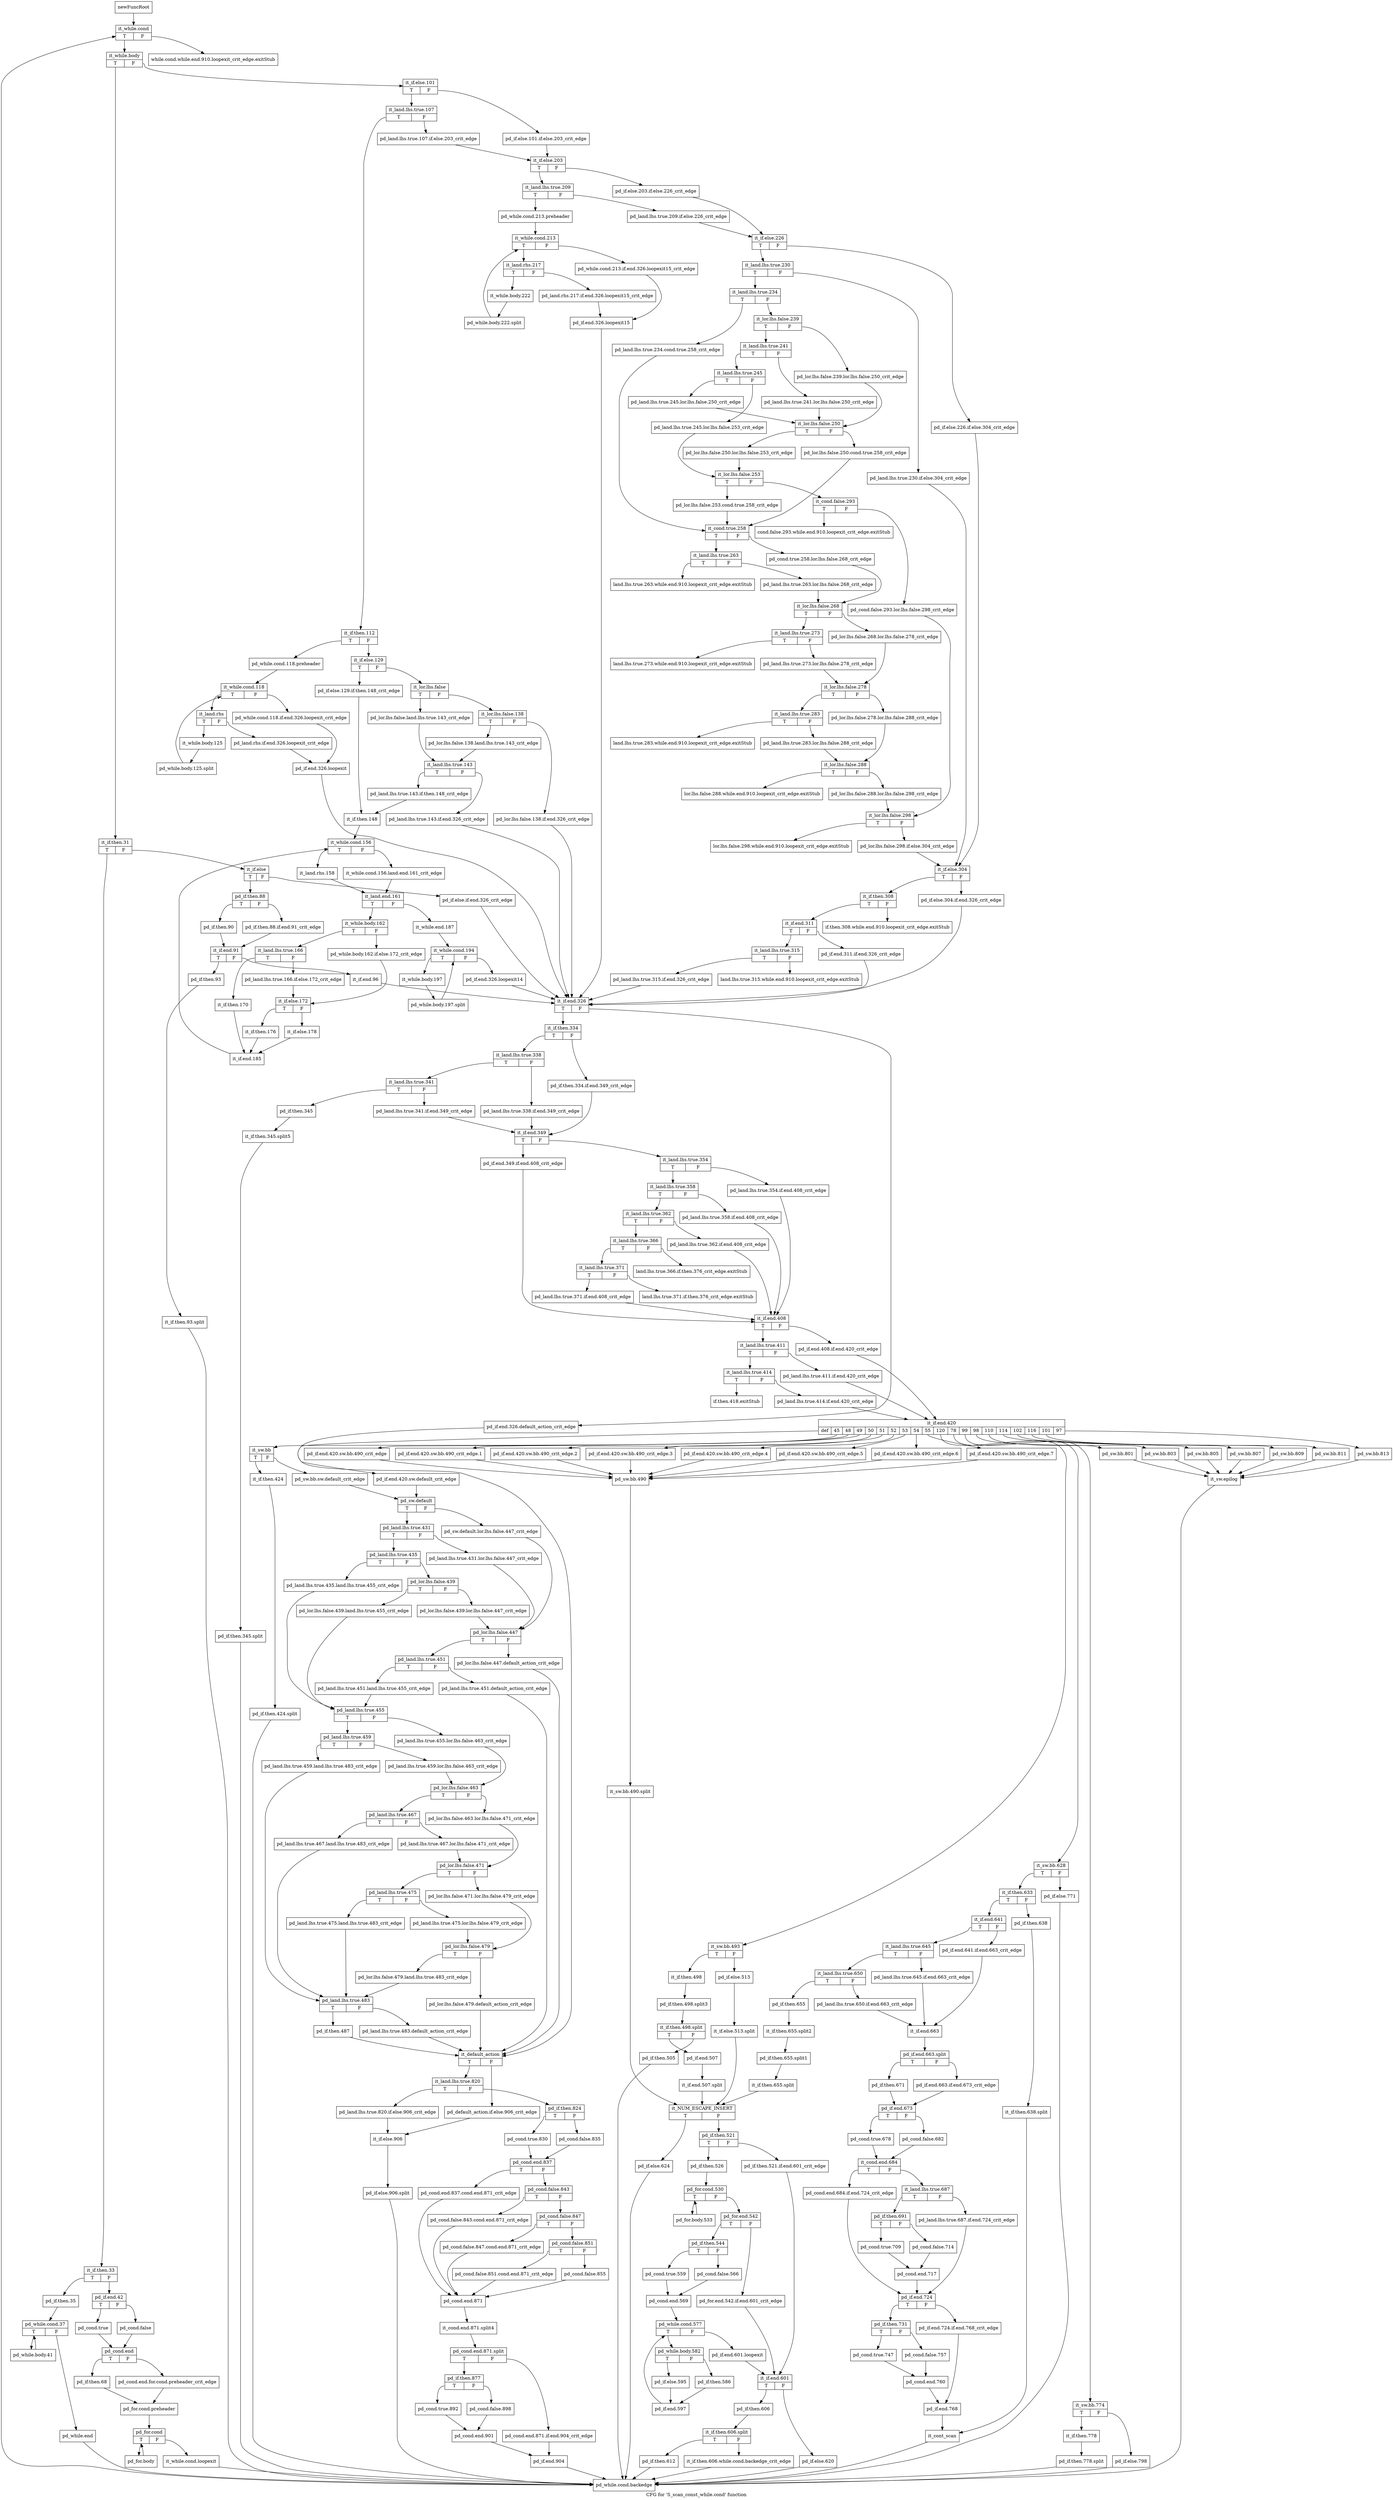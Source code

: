 digraph "CFG for 'S_scan_const_while.cond' function" {
	label="CFG for 'S_scan_const_while.cond' function";

	Node0x56bd500 [shape=record,label="{newFuncRoot}"];
	Node0x56bd500 -> Node0x56bd910;
	Node0x56bd550 [shape=record,label="{while.cond.while.end.910.loopexit_crit_edge.exitStub}"];
	Node0x56bd5a0 [shape=record,label="{cond.false.293.while.end.910.loopexit_crit_edge.exitStub}"];
	Node0x56bd5f0 [shape=record,label="{land.lhs.true.263.while.end.910.loopexit_crit_edge.exitStub}"];
	Node0x56bd640 [shape=record,label="{land.lhs.true.273.while.end.910.loopexit_crit_edge.exitStub}"];
	Node0x56bd690 [shape=record,label="{land.lhs.true.283.while.end.910.loopexit_crit_edge.exitStub}"];
	Node0x56bd6e0 [shape=record,label="{lor.lhs.false.288.while.end.910.loopexit_crit_edge.exitStub}"];
	Node0x56bd730 [shape=record,label="{lor.lhs.false.298.while.end.910.loopexit_crit_edge.exitStub}"];
	Node0x56bd780 [shape=record,label="{if.then.308.while.end.910.loopexit_crit_edge.exitStub}"];
	Node0x56bd7d0 [shape=record,label="{land.lhs.true.315.while.end.910.loopexit_crit_edge.exitStub}"];
	Node0x56bd820 [shape=record,label="{land.lhs.true.366.if.then.376_crit_edge.exitStub}"];
	Node0x56bd870 [shape=record,label="{land.lhs.true.371.if.then.376_crit_edge.exitStub}"];
	Node0x56bd8c0 [shape=record,label="{if.then.418.exitStub}"];
	Node0x56bd910 [shape=record,label="{it_while.cond|{<s0>T|<s1>F}}"];
	Node0x56bd910:s0 -> Node0x56bd960;
	Node0x56bd910:s1 -> Node0x56bd550;
	Node0x56bd960 [shape=record,label="{it_while.body|{<s0>T|<s1>F}}"];
	Node0x56bd960:s0 -> Node0x56bf710;
	Node0x56bd960:s1 -> Node0x56bd9b0;
	Node0x56bd9b0 [shape=record,label="{it_if.else.101|{<s0>T|<s1>F}}"];
	Node0x56bd9b0:s0 -> Node0x56bda50;
	Node0x56bd9b0:s1 -> Node0x56bda00;
	Node0x56bda00 [shape=record,label="{pd_if.else.101.if.else.203_crit_edge}"];
	Node0x56bda00 -> Node0x56bdaf0;
	Node0x56bda50 [shape=record,label="{it_land.lhs.true.107|{<s0>T|<s1>F}}"];
	Node0x56bda50:s0 -> Node0x56bebd0;
	Node0x56bda50:s1 -> Node0x56bdaa0;
	Node0x56bdaa0 [shape=record,label="{pd_land.lhs.true.107.if.else.203_crit_edge}"];
	Node0x56bdaa0 -> Node0x56bdaf0;
	Node0x56bdaf0 [shape=record,label="{it_if.else.203|{<s0>T|<s1>F}}"];
	Node0x56bdaf0:s0 -> Node0x56bdb90;
	Node0x56bdaf0:s1 -> Node0x56bdb40;
	Node0x56bdb40 [shape=record,label="{pd_if.else.203.if.else.226_crit_edge}"];
	Node0x56bdb40 -> Node0x56bdc30;
	Node0x56bdb90 [shape=record,label="{it_land.lhs.true.209|{<s0>T|<s1>F}}"];
	Node0x56bdb90:s0 -> Node0x56be9a0;
	Node0x56bdb90:s1 -> Node0x56bdbe0;
	Node0x56bdbe0 [shape=record,label="{pd_land.lhs.true.209.if.else.226_crit_edge}"];
	Node0x56bdbe0 -> Node0x56bdc30;
	Node0x56bdc30 [shape=record,label="{it_if.else.226|{<s0>T|<s1>F}}"];
	Node0x56bdc30:s0 -> Node0x56bdcd0;
	Node0x56bdc30:s1 -> Node0x56bdc80;
	Node0x56bdc80 [shape=record,label="{pd_if.else.226.if.else.304_crit_edge}"];
	Node0x56bdc80 -> Node0x56be770;
	Node0x56bdcd0 [shape=record,label="{it_land.lhs.true.230|{<s0>T|<s1>F}}"];
	Node0x56bdcd0:s0 -> Node0x56bdd70;
	Node0x56bdcd0:s1 -> Node0x56bdd20;
	Node0x56bdd20 [shape=record,label="{pd_land.lhs.true.230.if.else.304_crit_edge}"];
	Node0x56bdd20 -> Node0x56be770;
	Node0x56bdd70 [shape=record,label="{it_land.lhs.true.234|{<s0>T|<s1>F}}"];
	Node0x56bdd70:s0 -> Node0x56be220;
	Node0x56bdd70:s1 -> Node0x56bddc0;
	Node0x56bddc0 [shape=record,label="{it_lor.lhs.false.239|{<s0>T|<s1>F}}"];
	Node0x56bddc0:s0 -> Node0x56bde60;
	Node0x56bddc0:s1 -> Node0x56bde10;
	Node0x56bde10 [shape=record,label="{pd_lor.lhs.false.239.lor.lhs.false.250_crit_edge}"];
	Node0x56bde10 -> Node0x56bdff0;
	Node0x56bde60 [shape=record,label="{it_land.lhs.true.241|{<s0>T|<s1>F}}"];
	Node0x56bde60:s0 -> Node0x56bdf00;
	Node0x56bde60:s1 -> Node0x56bdeb0;
	Node0x56bdeb0 [shape=record,label="{pd_land.lhs.true.241.lor.lhs.false.250_crit_edge}"];
	Node0x56bdeb0 -> Node0x56bdff0;
	Node0x56bdf00 [shape=record,label="{it_land.lhs.true.245|{<s0>T|<s1>F}}"];
	Node0x56bdf00:s0 -> Node0x56bdfa0;
	Node0x56bdf00:s1 -> Node0x56bdf50;
	Node0x56bdf50 [shape=record,label="{pd_land.lhs.true.245.lor.lhs.false.253_crit_edge}"];
	Node0x56bdf50 -> Node0x56be0e0;
	Node0x56bdfa0 [shape=record,label="{pd_land.lhs.true.245.lor.lhs.false.250_crit_edge}"];
	Node0x56bdfa0 -> Node0x56bdff0;
	Node0x56bdff0 [shape=record,label="{it_lor.lhs.false.250|{<s0>T|<s1>F}}"];
	Node0x56bdff0:s0 -> Node0x56be090;
	Node0x56bdff0:s1 -> Node0x56be040;
	Node0x56be040 [shape=record,label="{pd_lor.lhs.false.250.cond.true.258_crit_edge}"];
	Node0x56be040 -> Node0x56be270;
	Node0x56be090 [shape=record,label="{pd_lor.lhs.false.250.lor.lhs.false.253_crit_edge}"];
	Node0x56be090 -> Node0x56be0e0;
	Node0x56be0e0 [shape=record,label="{it_lor.lhs.false.253|{<s0>T|<s1>F}}"];
	Node0x56be0e0:s0 -> Node0x56be1d0;
	Node0x56be0e0:s1 -> Node0x56be130;
	Node0x56be130 [shape=record,label="{it_cond.false.293|{<s0>T|<s1>F}}"];
	Node0x56be130:s0 -> Node0x56bd5a0;
	Node0x56be130:s1 -> Node0x56be180;
	Node0x56be180 [shape=record,label="{pd_cond.false.293.lor.lhs.false.298_crit_edge}"];
	Node0x56be180 -> Node0x56be6d0;
	Node0x56be1d0 [shape=record,label="{pd_lor.lhs.false.253.cond.true.258_crit_edge}"];
	Node0x56be1d0 -> Node0x56be270;
	Node0x56be220 [shape=record,label="{pd_land.lhs.true.234.cond.true.258_crit_edge}"];
	Node0x56be220 -> Node0x56be270;
	Node0x56be270 [shape=record,label="{it_cond.true.258|{<s0>T|<s1>F}}"];
	Node0x56be270:s0 -> Node0x56be310;
	Node0x56be270:s1 -> Node0x56be2c0;
	Node0x56be2c0 [shape=record,label="{pd_cond.true.258.lor.lhs.false.268_crit_edge}"];
	Node0x56be2c0 -> Node0x56be3b0;
	Node0x56be310 [shape=record,label="{it_land.lhs.true.263|{<s0>T|<s1>F}}"];
	Node0x56be310:s0 -> Node0x56bd5f0;
	Node0x56be310:s1 -> Node0x56be360;
	Node0x56be360 [shape=record,label="{pd_land.lhs.true.263.lor.lhs.false.268_crit_edge}"];
	Node0x56be360 -> Node0x56be3b0;
	Node0x56be3b0 [shape=record,label="{it_lor.lhs.false.268|{<s0>T|<s1>F}}"];
	Node0x56be3b0:s0 -> Node0x56be450;
	Node0x56be3b0:s1 -> Node0x56be400;
	Node0x56be400 [shape=record,label="{pd_lor.lhs.false.268.lor.lhs.false.278_crit_edge}"];
	Node0x56be400 -> Node0x56be4f0;
	Node0x56be450 [shape=record,label="{it_land.lhs.true.273|{<s0>T|<s1>F}}"];
	Node0x56be450:s0 -> Node0x56bd640;
	Node0x56be450:s1 -> Node0x56be4a0;
	Node0x56be4a0 [shape=record,label="{pd_land.lhs.true.273.lor.lhs.false.278_crit_edge}"];
	Node0x56be4a0 -> Node0x56be4f0;
	Node0x56be4f0 [shape=record,label="{it_lor.lhs.false.278|{<s0>T|<s1>F}}"];
	Node0x56be4f0:s0 -> Node0x56be590;
	Node0x56be4f0:s1 -> Node0x56be540;
	Node0x56be540 [shape=record,label="{pd_lor.lhs.false.278.lor.lhs.false.288_crit_edge}"];
	Node0x56be540 -> Node0x56be630;
	Node0x56be590 [shape=record,label="{it_land.lhs.true.283|{<s0>T|<s1>F}}"];
	Node0x56be590:s0 -> Node0x56bd690;
	Node0x56be590:s1 -> Node0x56be5e0;
	Node0x56be5e0 [shape=record,label="{pd_land.lhs.true.283.lor.lhs.false.288_crit_edge}"];
	Node0x56be5e0 -> Node0x56be630;
	Node0x56be630 [shape=record,label="{it_lor.lhs.false.288|{<s0>T|<s1>F}}"];
	Node0x56be630:s0 -> Node0x56bd6e0;
	Node0x56be630:s1 -> Node0x56be680;
	Node0x56be680 [shape=record,label="{pd_lor.lhs.false.288.lor.lhs.false.298_crit_edge}"];
	Node0x56be680 -> Node0x56be6d0;
	Node0x56be6d0 [shape=record,label="{it_lor.lhs.false.298|{<s0>T|<s1>F}}"];
	Node0x56be6d0:s0 -> Node0x56bd730;
	Node0x56be6d0:s1 -> Node0x56be720;
	Node0x56be720 [shape=record,label="{pd_lor.lhs.false.298.if.else.304_crit_edge}"];
	Node0x56be720 -> Node0x56be770;
	Node0x56be770 [shape=record,label="{it_if.else.304|{<s0>T|<s1>F}}"];
	Node0x56be770:s0 -> Node0x56be810;
	Node0x56be770:s1 -> Node0x56be7c0;
	Node0x56be7c0 [shape=record,label="{pd_if.else.304.if.end.326_crit_edge}"];
	Node0x56be7c0 -> Node0x56bf990;
	Node0x56be810 [shape=record,label="{it_if.then.308|{<s0>T|<s1>F}}"];
	Node0x56be810:s0 -> Node0x56be860;
	Node0x56be810:s1 -> Node0x56bd780;
	Node0x56be860 [shape=record,label="{it_if.end.311|{<s0>T|<s1>F}}"];
	Node0x56be860:s0 -> Node0x56be900;
	Node0x56be860:s1 -> Node0x56be8b0;
	Node0x56be8b0 [shape=record,label="{pd_if.end.311.if.end.326_crit_edge}"];
	Node0x56be8b0 -> Node0x56bf990;
	Node0x56be900 [shape=record,label="{it_land.lhs.true.315|{<s0>T|<s1>F}}"];
	Node0x56be900:s0 -> Node0x56be950;
	Node0x56be900:s1 -> Node0x56bd7d0;
	Node0x56be950 [shape=record,label="{pd_land.lhs.true.315.if.end.326_crit_edge}"];
	Node0x56be950 -> Node0x56bf990;
	Node0x56be9a0 [shape=record,label="{pd_while.cond.213.preheader}"];
	Node0x56be9a0 -> Node0x56be9f0;
	Node0x56be9f0 [shape=record,label="{it_while.cond.213|{<s0>T|<s1>F}}"];
	Node0x56be9f0:s0 -> Node0x56bea90;
	Node0x56be9f0:s1 -> Node0x56bea40;
	Node0x56bea40 [shape=record,label="{pd_while.cond.213.if.end.326.loopexit15_crit_edge}"];
	Node0x56bea40 -> Node0x56beb30;
	Node0x56bea90 [shape=record,label="{it_land.rhs.217|{<s0>T|<s1>F}}"];
	Node0x56bea90:s0 -> Node0x56beb80;
	Node0x56bea90:s1 -> Node0x56beae0;
	Node0x56beae0 [shape=record,label="{pd_land.rhs.217.if.end.326.loopexit15_crit_edge}"];
	Node0x56beae0 -> Node0x56beb30;
	Node0x56beb30 [shape=record,label="{pd_if.end.326.loopexit15}"];
	Node0x56beb30 -> Node0x56bf990;
	Node0x56beb80 [shape=record,label="{it_while.body.222}"];
	Node0x56beb80 -> Node0x6e68360;
	Node0x6e68360 [shape=record,label="{pd_while.body.222.split}"];
	Node0x6e68360 -> Node0x56be9f0;
	Node0x56bebd0 [shape=record,label="{it_if.then.112|{<s0>T|<s1>F}}"];
	Node0x56bebd0:s0 -> Node0x56bf4e0;
	Node0x56bebd0:s1 -> Node0x56bec20;
	Node0x56bec20 [shape=record,label="{it_if.else.129|{<s0>T|<s1>F}}"];
	Node0x56bec20:s0 -> Node0x56beef0;
	Node0x56bec20:s1 -> Node0x56bec70;
	Node0x56bec70 [shape=record,label="{it_lor.lhs.false|{<s0>T|<s1>F}}"];
	Node0x56bec70:s0 -> Node0x56bedb0;
	Node0x56bec70:s1 -> Node0x56becc0;
	Node0x56becc0 [shape=record,label="{it_lor.lhs.false.138|{<s0>T|<s1>F}}"];
	Node0x56becc0:s0 -> Node0x56bed60;
	Node0x56becc0:s1 -> Node0x56bed10;
	Node0x56bed10 [shape=record,label="{pd_lor.lhs.false.138.if.end.326_crit_edge}"];
	Node0x56bed10 -> Node0x56bf990;
	Node0x56bed60 [shape=record,label="{pd_lor.lhs.false.138.land.lhs.true.143_crit_edge}"];
	Node0x56bed60 -> Node0x56bee00;
	Node0x56bedb0 [shape=record,label="{pd_lor.lhs.false.land.lhs.true.143_crit_edge}"];
	Node0x56bedb0 -> Node0x56bee00;
	Node0x56bee00 [shape=record,label="{it_land.lhs.true.143|{<s0>T|<s1>F}}"];
	Node0x56bee00:s0 -> Node0x56beea0;
	Node0x56bee00:s1 -> Node0x56bee50;
	Node0x56bee50 [shape=record,label="{pd_land.lhs.true.143.if.end.326_crit_edge}"];
	Node0x56bee50 -> Node0x56bf990;
	Node0x56beea0 [shape=record,label="{pd_land.lhs.true.143.if.then.148_crit_edge}"];
	Node0x56beea0 -> Node0x56bef40;
	Node0x56beef0 [shape=record,label="{pd_if.else.129.if.then.148_crit_edge}"];
	Node0x56beef0 -> Node0x56bef40;
	Node0x56bef40 [shape=record,label="{it_if.then.148}"];
	Node0x56bef40 -> Node0x56bef90;
	Node0x56bef90 [shape=record,label="{it_while.cond.156|{<s0>T|<s1>F}}"];
	Node0x56bef90:s0 -> Node0x56bf030;
	Node0x56bef90:s1 -> Node0x56befe0;
	Node0x56befe0 [shape=record,label="{it_while.cond.156.land.end.161_crit_edge}"];
	Node0x56befe0 -> Node0x56bf080;
	Node0x56bf030 [shape=record,label="{it_land.rhs.158}"];
	Node0x56bf030 -> Node0x56bf080;
	Node0x56bf080 [shape=record,label="{it_land.end.161|{<s0>T|<s1>F}}"];
	Node0x56bf080:s0 -> Node0x56bf210;
	Node0x56bf080:s1 -> Node0x56bf0d0;
	Node0x56bf0d0 [shape=record,label="{it_while.end.187}"];
	Node0x56bf0d0 -> Node0x56bf120;
	Node0x56bf120 [shape=record,label="{it_while.cond.194|{<s0>T|<s1>F}}"];
	Node0x56bf120:s0 -> Node0x56bf1c0;
	Node0x56bf120:s1 -> Node0x56bf170;
	Node0x56bf170 [shape=record,label="{pd_if.end.326.loopexit14}"];
	Node0x56bf170 -> Node0x56bf990;
	Node0x56bf1c0 [shape=record,label="{it_while.body.197}"];
	Node0x56bf1c0 -> Node0x6e684b0;
	Node0x6e684b0 [shape=record,label="{pd_while.body.197.split}"];
	Node0x6e684b0 -> Node0x56bf120;
	Node0x56bf210 [shape=record,label="{it_while.body.162|{<s0>T|<s1>F}}"];
	Node0x56bf210:s0 -> Node0x56bf2b0;
	Node0x56bf210:s1 -> Node0x56bf260;
	Node0x56bf260 [shape=record,label="{pd_while.body.162.if.else.172_crit_edge}"];
	Node0x56bf260 -> Node0x56bf350;
	Node0x56bf2b0 [shape=record,label="{it_land.lhs.true.166|{<s0>T|<s1>F}}"];
	Node0x56bf2b0:s0 -> Node0x56bf440;
	Node0x56bf2b0:s1 -> Node0x56bf300;
	Node0x56bf300 [shape=record,label="{pd_land.lhs.true.166.if.else.172_crit_edge}"];
	Node0x56bf300 -> Node0x56bf350;
	Node0x56bf350 [shape=record,label="{it_if.else.172|{<s0>T|<s1>F}}"];
	Node0x56bf350:s0 -> Node0x56bf3f0;
	Node0x56bf350:s1 -> Node0x56bf3a0;
	Node0x56bf3a0 [shape=record,label="{it_if.else.178}"];
	Node0x56bf3a0 -> Node0x56bf490;
	Node0x56bf3f0 [shape=record,label="{it_if.then.176}"];
	Node0x56bf3f0 -> Node0x56bf490;
	Node0x56bf440 [shape=record,label="{it_if.then.170}"];
	Node0x56bf440 -> Node0x56bf490;
	Node0x56bf490 [shape=record,label="{it_if.end.185}"];
	Node0x56bf490 -> Node0x56bef90;
	Node0x56bf4e0 [shape=record,label="{pd_while.cond.118.preheader}"];
	Node0x56bf4e0 -> Node0x56bf530;
	Node0x56bf530 [shape=record,label="{it_while.cond.118|{<s0>T|<s1>F}}"];
	Node0x56bf530:s0 -> Node0x56bf5d0;
	Node0x56bf530:s1 -> Node0x56bf580;
	Node0x56bf580 [shape=record,label="{pd_while.cond.118.if.end.326.loopexit_crit_edge}"];
	Node0x56bf580 -> Node0x56bf670;
	Node0x56bf5d0 [shape=record,label="{it_land.rhs|{<s0>T|<s1>F}}"];
	Node0x56bf5d0:s0 -> Node0x56bf6c0;
	Node0x56bf5d0:s1 -> Node0x56bf620;
	Node0x56bf620 [shape=record,label="{pd_land.rhs.if.end.326.loopexit_crit_edge}"];
	Node0x56bf620 -> Node0x56bf670;
	Node0x56bf670 [shape=record,label="{pd_if.end.326.loopexit}"];
	Node0x56bf670 -> Node0x56bf990;
	Node0x56bf6c0 [shape=record,label="{it_while.body.125}"];
	Node0x56bf6c0 -> Node0x6e688f0;
	Node0x6e688f0 [shape=record,label="{pd_while.body.125.split}"];
	Node0x6e688f0 -> Node0x56bf530;
	Node0x56bf710 [shape=record,label="{it_if.then.31|{<s0>T|<s1>F}}"];
	Node0x56bf710:s0 -> Node0x56c2fa0;
	Node0x56bf710:s1 -> Node0x56bf760;
	Node0x56bf760 [shape=record,label="{it_if.else|{<s0>T|<s1>F}}"];
	Node0x56bf760:s0 -> Node0x56bf800;
	Node0x56bf760:s1 -> Node0x56bf7b0;
	Node0x56bf7b0 [shape=record,label="{pd_if.else.if.end.326_crit_edge}"];
	Node0x56bf7b0 -> Node0x56bf990;
	Node0x56bf800 [shape=record,label="{pd_if.then.88|{<s0>T|<s1>F}}"];
	Node0x56bf800:s0 -> Node0x56bf8a0;
	Node0x56bf800:s1 -> Node0x56bf850;
	Node0x56bf850 [shape=record,label="{pd_if.then.88.if.end.91_crit_edge}"];
	Node0x56bf850 -> Node0x56bf8f0;
	Node0x56bf8a0 [shape=record,label="{pd_if.then.90}"];
	Node0x56bf8a0 -> Node0x56bf8f0;
	Node0x56bf8f0 [shape=record,label="{it_if.end.91|{<s0>T|<s1>F}}"];
	Node0x56bf8f0:s0 -> Node0x56c2f50;
	Node0x56bf8f0:s1 -> Node0x56bf940;
	Node0x56bf940 [shape=record,label="{it_if.end.96}"];
	Node0x56bf940 -> Node0x56bf990;
	Node0x56bf990 [shape=record,label="{it_if.end.326|{<s0>T|<s1>F}}"];
	Node0x56bf990:s0 -> Node0x56bfa30;
	Node0x56bf990:s1 -> Node0x56bf9e0;
	Node0x56bf9e0 [shape=record,label="{pd_if.end.326.default_action_crit_edge}"];
	Node0x56bf9e0 -> Node0x56c2780;
	Node0x56bfa30 [shape=record,label="{it_if.then.334|{<s0>T|<s1>F}}"];
	Node0x56bfa30:s0 -> Node0x56bfad0;
	Node0x56bfa30:s1 -> Node0x56bfa80;
	Node0x56bfa80 [shape=record,label="{pd_if.then.334.if.end.349_crit_edge}"];
	Node0x56bfa80 -> Node0x56bfc10;
	Node0x56bfad0 [shape=record,label="{it_land.lhs.true.338|{<s0>T|<s1>F}}"];
	Node0x56bfad0:s0 -> Node0x56bfb70;
	Node0x56bfad0:s1 -> Node0x56bfb20;
	Node0x56bfb20 [shape=record,label="{pd_land.lhs.true.338.if.end.349_crit_edge}"];
	Node0x56bfb20 -> Node0x56bfc10;
	Node0x56bfb70 [shape=record,label="{it_land.lhs.true.341|{<s0>T|<s1>F}}"];
	Node0x56bfb70:s0 -> Node0x56c2f00;
	Node0x56bfb70:s1 -> Node0x56bfbc0;
	Node0x56bfbc0 [shape=record,label="{pd_land.lhs.true.341.if.end.349_crit_edge}"];
	Node0x56bfbc0 -> Node0x56bfc10;
	Node0x56bfc10 [shape=record,label="{it_if.end.349|{<s0>T|<s1>F}}"];
	Node0x56bfc10:s0 -> Node0x56bff30;
	Node0x56bfc10:s1 -> Node0x56bfc60;
	Node0x56bfc60 [shape=record,label="{it_land.lhs.true.354|{<s0>T|<s1>F}}"];
	Node0x56bfc60:s0 -> Node0x56bfd00;
	Node0x56bfc60:s1 -> Node0x56bfcb0;
	Node0x56bfcb0 [shape=record,label="{pd_land.lhs.true.354.if.end.408_crit_edge}"];
	Node0x56bfcb0 -> Node0x56bff80;
	Node0x56bfd00 [shape=record,label="{it_land.lhs.true.358|{<s0>T|<s1>F}}"];
	Node0x56bfd00:s0 -> Node0x56bfda0;
	Node0x56bfd00:s1 -> Node0x56bfd50;
	Node0x56bfd50 [shape=record,label="{pd_land.lhs.true.358.if.end.408_crit_edge}"];
	Node0x56bfd50 -> Node0x56bff80;
	Node0x56bfda0 [shape=record,label="{it_land.lhs.true.362|{<s0>T|<s1>F}}"];
	Node0x56bfda0:s0 -> Node0x56bfe40;
	Node0x56bfda0:s1 -> Node0x56bfdf0;
	Node0x56bfdf0 [shape=record,label="{pd_land.lhs.true.362.if.end.408_crit_edge}"];
	Node0x56bfdf0 -> Node0x56bff80;
	Node0x56bfe40 [shape=record,label="{it_land.lhs.true.366|{<s0>T|<s1>F}}"];
	Node0x56bfe40:s0 -> Node0x56bfe90;
	Node0x56bfe40:s1 -> Node0x56bd820;
	Node0x56bfe90 [shape=record,label="{it_land.lhs.true.371|{<s0>T|<s1>F}}"];
	Node0x56bfe90:s0 -> Node0x56bfee0;
	Node0x56bfe90:s1 -> Node0x56bd870;
	Node0x56bfee0 [shape=record,label="{pd_land.lhs.true.371.if.end.408_crit_edge}"];
	Node0x56bfee0 -> Node0x56bff80;
	Node0x56bff30 [shape=record,label="{pd_if.end.349.if.end.408_crit_edge}"];
	Node0x56bff30 -> Node0x56bff80;
	Node0x56bff80 [shape=record,label="{it_if.end.408|{<s0>T|<s1>F}}"];
	Node0x56bff80:s0 -> Node0x56c0020;
	Node0x56bff80:s1 -> Node0x56bffd0;
	Node0x56bffd0 [shape=record,label="{pd_if.end.408.if.end.420_crit_edge}"];
	Node0x56bffd0 -> Node0x56c0160;
	Node0x56c0020 [shape=record,label="{it_land.lhs.true.411|{<s0>T|<s1>F}}"];
	Node0x56c0020:s0 -> Node0x56c00c0;
	Node0x56c0020:s1 -> Node0x56c0070;
	Node0x56c0070 [shape=record,label="{pd_land.lhs.true.411.if.end.420_crit_edge}"];
	Node0x56c0070 -> Node0x56c0160;
	Node0x56c00c0 [shape=record,label="{it_land.lhs.true.414|{<s0>T|<s1>F}}"];
	Node0x56c00c0:s0 -> Node0x56bd8c0;
	Node0x56c00c0:s1 -> Node0x56c0110;
	Node0x56c0110 [shape=record,label="{pd_land.lhs.true.414.if.end.420_crit_edge}"];
	Node0x56c0110 -> Node0x56c0160;
	Node0x56c0160 [shape=record,label="{it_if.end.420|{<s0>def|<s1>45|<s2>48|<s3>49|<s4>50|<s5>51|<s6>52|<s7>53|<s8>54|<s9>55|<s10>120|<s11>78|<s12>99|<s13>98|<s14>110|<s15>114|<s16>102|<s17>116|<s18>101|<s19>97}}"];
	Node0x56c0160:s0 -> Node0x56c1c40;
	Node0x56c0160:s1 -> Node0x56c1b50;
	Node0x56c0160:s2 -> Node0x56c1330;
	Node0x56c0160:s3 -> Node0x56c12e0;
	Node0x56c0160:s4 -> Node0x56c1290;
	Node0x56c0160:s5 -> Node0x56c1240;
	Node0x56c0160:s6 -> Node0x56c11f0;
	Node0x56c0160:s7 -> Node0x56c11a0;
	Node0x56c0160:s8 -> Node0x56c1150;
	Node0x56c0160:s9 -> Node0x56c1100;
	Node0x56c0160:s10 -> Node0x56c0f70;
	Node0x56c0160:s11 -> Node0x56c0520;
	Node0x56c0160:s12 -> Node0x56c0430;
	Node0x56c0160:s13 -> Node0x56c0390;
	Node0x56c0160:s14 -> Node0x56c0340;
	Node0x56c0160:s15 -> Node0x56c02f0;
	Node0x56c0160:s16 -> Node0x56c02a0;
	Node0x56c0160:s17 -> Node0x56c0250;
	Node0x56c0160:s18 -> Node0x56c0200;
	Node0x56c0160:s19 -> Node0x56c01b0;
	Node0x56c01b0 [shape=record,label="{pd_sw.bb.813}"];
	Node0x56c01b0 -> Node0x56c03e0;
	Node0x56c0200 [shape=record,label="{pd_sw.bb.811}"];
	Node0x56c0200 -> Node0x56c03e0;
	Node0x56c0250 [shape=record,label="{pd_sw.bb.809}"];
	Node0x56c0250 -> Node0x56c03e0;
	Node0x56c02a0 [shape=record,label="{pd_sw.bb.807}"];
	Node0x56c02a0 -> Node0x56c03e0;
	Node0x56c02f0 [shape=record,label="{pd_sw.bb.805}"];
	Node0x56c02f0 -> Node0x56c03e0;
	Node0x56c0340 [shape=record,label="{pd_sw.bb.803}"];
	Node0x56c0340 -> Node0x56c03e0;
	Node0x56c0390 [shape=record,label="{pd_sw.bb.801}"];
	Node0x56c0390 -> Node0x56c03e0;
	Node0x56c03e0 [shape=record,label="{it_sw.epilog}"];
	Node0x56c03e0 -> Node0x56c3400;
	Node0x56c0430 [shape=record,label="{it_sw.bb.774|{<s0>T|<s1>F}}"];
	Node0x56c0430:s0 -> Node0x56c04d0;
	Node0x56c0430:s1 -> Node0x56c0480;
	Node0x56c0480 [shape=record,label="{pd_if.else.798}"];
	Node0x56c0480 -> Node0x56c3400;
	Node0x56c04d0 [shape=record,label="{it_if.then.778}"];
	Node0x56c04d0 -> Node0x65e7810;
	Node0x65e7810 [shape=record,label="{pd_if.then.778.split}"];
	Node0x65e7810 -> Node0x56c3400;
	Node0x56c0520 [shape=record,label="{it_sw.bb.628|{<s0>T|<s1>F}}"];
	Node0x56c0520:s0 -> Node0x56c05c0;
	Node0x56c0520:s1 -> Node0x56c0570;
	Node0x56c0570 [shape=record,label="{pd_if.else.771}"];
	Node0x56c0570 -> Node0x56c3400;
	Node0x56c05c0 [shape=record,label="{it_if.then.633|{<s0>T|<s1>F}}"];
	Node0x56c05c0:s0 -> Node0x56c0660;
	Node0x56c05c0:s1 -> Node0x56c0610;
	Node0x56c0610 [shape=record,label="{pd_if.then.638}"];
	Node0x56c0610 -> Node0x65e74f0;
	Node0x65e74f0 [shape=record,label="{it_if.then.638.split}"];
	Node0x65e74f0 -> Node0x56c0ed0;
	Node0x56c0660 [shape=record,label="{it_if.end.641|{<s0>T|<s1>F}}"];
	Node0x56c0660:s0 -> Node0x56c0700;
	Node0x56c0660:s1 -> Node0x56c06b0;
	Node0x56c06b0 [shape=record,label="{pd_if.end.641.if.end.663_crit_edge}"];
	Node0x56c06b0 -> Node0x56c0840;
	Node0x56c0700 [shape=record,label="{it_land.lhs.true.645|{<s0>T|<s1>F}}"];
	Node0x56c0700:s0 -> Node0x56c07a0;
	Node0x56c0700:s1 -> Node0x56c0750;
	Node0x56c0750 [shape=record,label="{pd_land.lhs.true.645.if.end.663_crit_edge}"];
	Node0x56c0750 -> Node0x56c0840;
	Node0x56c07a0 [shape=record,label="{it_land.lhs.true.650|{<s0>T|<s1>F}}"];
	Node0x56c07a0:s0 -> Node0x56c0f20;
	Node0x56c07a0:s1 -> Node0x56c07f0;
	Node0x56c07f0 [shape=record,label="{pd_land.lhs.true.650.if.end.663_crit_edge}"];
	Node0x56c07f0 -> Node0x56c0840;
	Node0x56c0840 [shape=record,label="{it_if.end.663}"];
	Node0x56c0840 -> Node0x65e5c50;
	Node0x65e5c50 [shape=record,label="{pd_if.end.663.split|{<s0>T|<s1>F}}"];
	Node0x65e5c50:s0 -> Node0x56c08e0;
	Node0x65e5c50:s1 -> Node0x56c0890;
	Node0x56c0890 [shape=record,label="{pd_if.end.663.if.end.673_crit_edge}"];
	Node0x56c0890 -> Node0x56c0930;
	Node0x56c08e0 [shape=record,label="{pd_if.then.671}"];
	Node0x56c08e0 -> Node0x56c0930;
	Node0x56c0930 [shape=record,label="{pd_if.end.673|{<s0>T|<s1>F}}"];
	Node0x56c0930:s0 -> Node0x56c09d0;
	Node0x56c0930:s1 -> Node0x56c0980;
	Node0x56c0980 [shape=record,label="{pd_cond.false.682}"];
	Node0x56c0980 -> Node0x56c0a20;
	Node0x56c09d0 [shape=record,label="{pd_cond.true.678}"];
	Node0x56c09d0 -> Node0x56c0a20;
	Node0x56c0a20 [shape=record,label="{it_cond.end.684|{<s0>T|<s1>F}}"];
	Node0x56c0a20:s0 -> Node0x56c0c50;
	Node0x56c0a20:s1 -> Node0x56c0a70;
	Node0x56c0a70 [shape=record,label="{it_land.lhs.true.687|{<s0>T|<s1>F}}"];
	Node0x56c0a70:s0 -> Node0x56c0b10;
	Node0x56c0a70:s1 -> Node0x56c0ac0;
	Node0x56c0ac0 [shape=record,label="{pd_land.lhs.true.687.if.end.724_crit_edge}"];
	Node0x56c0ac0 -> Node0x56c0ca0;
	Node0x56c0b10 [shape=record,label="{pd_if.then.691|{<s0>T|<s1>F}}"];
	Node0x56c0b10:s0 -> Node0x56c0bb0;
	Node0x56c0b10:s1 -> Node0x56c0b60;
	Node0x56c0b60 [shape=record,label="{pd_cond.false.714}"];
	Node0x56c0b60 -> Node0x56c0c00;
	Node0x56c0bb0 [shape=record,label="{pd_cond.true.709}"];
	Node0x56c0bb0 -> Node0x56c0c00;
	Node0x56c0c00 [shape=record,label="{pd_cond.end.717}"];
	Node0x56c0c00 -> Node0x56c0ca0;
	Node0x56c0c50 [shape=record,label="{pd_cond.end.684.if.end.724_crit_edge}"];
	Node0x56c0c50 -> Node0x56c0ca0;
	Node0x56c0ca0 [shape=record,label="{pd_if.end.724|{<s0>T|<s1>F}}"];
	Node0x56c0ca0:s0 -> Node0x56c0d40;
	Node0x56c0ca0:s1 -> Node0x56c0cf0;
	Node0x56c0cf0 [shape=record,label="{pd_if.end.724.if.end.768_crit_edge}"];
	Node0x56c0cf0 -> Node0x56c0e80;
	Node0x56c0d40 [shape=record,label="{pd_if.then.731|{<s0>T|<s1>F}}"];
	Node0x56c0d40:s0 -> Node0x56c0de0;
	Node0x56c0d40:s1 -> Node0x56c0d90;
	Node0x56c0d90 [shape=record,label="{pd_cond.false.757}"];
	Node0x56c0d90 -> Node0x56c0e30;
	Node0x56c0de0 [shape=record,label="{pd_cond.true.747}"];
	Node0x56c0de0 -> Node0x56c0e30;
	Node0x56c0e30 [shape=record,label="{pd_cond.end.760}"];
	Node0x56c0e30 -> Node0x56c0e80;
	Node0x56c0e80 [shape=record,label="{pd_if.end.768}"];
	Node0x56c0e80 -> Node0x56c0ed0;
	Node0x56c0ed0 [shape=record,label="{it_cont_scan}"];
	Node0x56c0ed0 -> Node0x56c3400;
	Node0x56c0f20 [shape=record,label="{pd_if.then.655}"];
	Node0x56c0f20 -> Node0x65e4960;
	Node0x65e4960 [shape=record,label="{it_if.then.655.split2}"];
	Node0x65e4960 -> Node0x65e4dc0;
	Node0x65e4dc0 [shape=record,label="{pd_if.then.655.split1}"];
	Node0x65e4dc0 -> Node0x65e52c0;
	Node0x65e52c0 [shape=record,label="{it_if.then.655.split}"];
	Node0x65e52c0 -> Node0x56c13d0;
	Node0x56c0f70 [shape=record,label="{it_sw.bb.493|{<s0>T|<s1>F}}"];
	Node0x56c0f70:s0 -> Node0x56c1010;
	Node0x56c0f70:s1 -> Node0x56c0fc0;
	Node0x56c0fc0 [shape=record,label="{pd_if.else.513}"];
	Node0x56c0fc0 -> Node0x65e4380;
	Node0x65e4380 [shape=record,label="{it_if.else.513.split}"];
	Node0x65e4380 -> Node0x56c13d0;
	Node0x56c1010 [shape=record,label="{it_if.then.498}"];
	Node0x56c1010 -> Node0x65e4080;
	Node0x65e4080 [shape=record,label="{pd_if.then.498.split3}"];
	Node0x65e4080 -> Node0x65e4280;
	Node0x65e4280 [shape=record,label="{it_if.then.498.split|{<s0>T|<s1>F}}"];
	Node0x65e4280:s0 -> Node0x56c10b0;
	Node0x65e4280:s1 -> Node0x56c1060;
	Node0x56c1060 [shape=record,label="{pd_if.then.505}"];
	Node0x56c1060 -> Node0x56c3400;
	Node0x56c10b0 [shape=record,label="{pd_if.end.507}"];
	Node0x56c10b0 -> Node0x65e3690;
	Node0x65e3690 [shape=record,label="{it_if.end.507.split}"];
	Node0x65e3690 -> Node0x56c13d0;
	Node0x56c1100 [shape=record,label="{pd_if.end.420.sw.bb.490_crit_edge.7}"];
	Node0x56c1100 -> Node0x56c1380;
	Node0x56c1150 [shape=record,label="{pd_if.end.420.sw.bb.490_crit_edge.6}"];
	Node0x56c1150 -> Node0x56c1380;
	Node0x56c11a0 [shape=record,label="{pd_if.end.420.sw.bb.490_crit_edge.5}"];
	Node0x56c11a0 -> Node0x56c1380;
	Node0x56c11f0 [shape=record,label="{pd_if.end.420.sw.bb.490_crit_edge.4}"];
	Node0x56c11f0 -> Node0x56c1380;
	Node0x56c1240 [shape=record,label="{pd_if.end.420.sw.bb.490_crit_edge.3}"];
	Node0x56c1240 -> Node0x56c1380;
	Node0x56c1290 [shape=record,label="{pd_if.end.420.sw.bb.490_crit_edge.2}"];
	Node0x56c1290 -> Node0x56c1380;
	Node0x56c12e0 [shape=record,label="{pd_if.end.420.sw.bb.490_crit_edge.1}"];
	Node0x56c12e0 -> Node0x56c1380;
	Node0x56c1330 [shape=record,label="{pd_if.end.420.sw.bb.490_crit_edge}"];
	Node0x56c1330 -> Node0x56c1380;
	Node0x56c1380 [shape=record,label="{pd_sw.bb.490}"];
	Node0x56c1380 -> Node0x65e1a10;
	Node0x65e1a10 [shape=record,label="{it_sw.bb.490.split}"];
	Node0x65e1a10 -> Node0x56c13d0;
	Node0x56c13d0 [shape=record,label="{it_NUM_ESCAPE_INSERT|{<s0>T|<s1>F}}"];
	Node0x56c13d0:s0 -> Node0x56c1b00;
	Node0x56c13d0:s1 -> Node0x56c1420;
	Node0x56c1420 [shape=record,label="{pd_if.then.521|{<s0>T|<s1>F}}"];
	Node0x56c1420:s0 -> Node0x56c14c0;
	Node0x56c1420:s1 -> Node0x56c1470;
	Node0x56c1470 [shape=record,label="{pd_if.then.521.if.end.601_crit_edge}"];
	Node0x56c1470 -> Node0x56c17e0;
	Node0x56c14c0 [shape=record,label="{pd_if.then.526}"];
	Node0x56c14c0 -> Node0x56c1510;
	Node0x56c1510 [shape=record,label="{pd_for.cond.530|{<s0>T|<s1>F}}"];
	Node0x56c1510:s0 -> Node0x56c1ab0;
	Node0x56c1510:s1 -> Node0x56c1560;
	Node0x56c1560 [shape=record,label="{pd_for.end.542|{<s0>T|<s1>F}}"];
	Node0x56c1560:s0 -> Node0x56c1600;
	Node0x56c1560:s1 -> Node0x56c15b0;
	Node0x56c15b0 [shape=record,label="{pd_for.end.542.if.end.601_crit_edge}"];
	Node0x56c15b0 -> Node0x56c17e0;
	Node0x56c1600 [shape=record,label="{pd_if.then.544|{<s0>T|<s1>F}}"];
	Node0x56c1600:s0 -> Node0x56c16a0;
	Node0x56c1600:s1 -> Node0x56c1650;
	Node0x56c1650 [shape=record,label="{pd_cond.false.566}"];
	Node0x56c1650 -> Node0x56c16f0;
	Node0x56c16a0 [shape=record,label="{pd_cond.true.559}"];
	Node0x56c16a0 -> Node0x56c16f0;
	Node0x56c16f0 [shape=record,label="{pd_cond.end.569}"];
	Node0x56c16f0 -> Node0x56c1740;
	Node0x56c1740 [shape=record,label="{pd_while.cond.577|{<s0>T|<s1>F}}"];
	Node0x56c1740:s0 -> Node0x56c1970;
	Node0x56c1740:s1 -> Node0x56c1790;
	Node0x56c1790 [shape=record,label="{pd_if.end.601.loopexit}"];
	Node0x56c1790 -> Node0x56c17e0;
	Node0x56c17e0 [shape=record,label="{it_if.end.601|{<s0>T|<s1>F}}"];
	Node0x56c17e0:s0 -> Node0x56c1880;
	Node0x56c17e0:s1 -> Node0x56c1830;
	Node0x56c1830 [shape=record,label="{pd_if.else.620}"];
	Node0x56c1830 -> Node0x56c3400;
	Node0x56c1880 [shape=record,label="{pd_if.then.606}"];
	Node0x56c1880 -> Node0x65e1890;
	Node0x65e1890 [shape=record,label="{it_if.then.606.split|{<s0>T|<s1>F}}"];
	Node0x65e1890:s0 -> Node0x56c1920;
	Node0x65e1890:s1 -> Node0x56c18d0;
	Node0x56c18d0 [shape=record,label="{it_if.then.606.while.cond.backedge_crit_edge}"];
	Node0x56c18d0 -> Node0x56c3400;
	Node0x56c1920 [shape=record,label="{pd_if.then.612}"];
	Node0x56c1920 -> Node0x56c3400;
	Node0x56c1970 [shape=record,label="{pd_while.body.582|{<s0>T|<s1>F}}"];
	Node0x56c1970:s0 -> Node0x56c1a10;
	Node0x56c1970:s1 -> Node0x56c19c0;
	Node0x56c19c0 [shape=record,label="{pd_if.then.586}"];
	Node0x56c19c0 -> Node0x56c1a60;
	Node0x56c1a10 [shape=record,label="{pd_if.else.595}"];
	Node0x56c1a10 -> Node0x56c1a60;
	Node0x56c1a60 [shape=record,label="{pd_if.end.597}"];
	Node0x56c1a60 -> Node0x56c1740;
	Node0x56c1ab0 [shape=record,label="{pd_for.body.533}"];
	Node0x56c1ab0 -> Node0x56c1510;
	Node0x56c1b00 [shape=record,label="{pd_if.else.624}"];
	Node0x56c1b00 -> Node0x56c3400;
	Node0x56c1b50 [shape=record,label="{it_sw.bb|{<s0>T|<s1>F}}"];
	Node0x56c1b50:s0 -> Node0x56c1bf0;
	Node0x56c1b50:s1 -> Node0x56c1ba0;
	Node0x56c1ba0 [shape=record,label="{pd_sw.bb.sw.default_crit_edge}"];
	Node0x56c1ba0 -> Node0x56c1c90;
	Node0x56c1bf0 [shape=record,label="{it_if.then.424}"];
	Node0x56c1bf0 -> Node0x65e11e0;
	Node0x65e11e0 [shape=record,label="{pd_if.then.424.split}"];
	Node0x65e11e0 -> Node0x56c3400;
	Node0x56c1c40 [shape=record,label="{pd_if.end.420.sw.default_crit_edge}"];
	Node0x56c1c40 -> Node0x56c1c90;
	Node0x56c1c90 [shape=record,label="{pd_sw.default|{<s0>T|<s1>F}}"];
	Node0x56c1c90:s0 -> Node0x56c1d30;
	Node0x56c1c90:s1 -> Node0x56c1ce0;
	Node0x56c1ce0 [shape=record,label="{pd_sw.default.lor.lhs.false.447_crit_edge}"];
	Node0x56c1ce0 -> Node0x56c1ec0;
	Node0x56c1d30 [shape=record,label="{pd_land.lhs.true.431|{<s0>T|<s1>F}}"];
	Node0x56c1d30:s0 -> Node0x56c1dd0;
	Node0x56c1d30:s1 -> Node0x56c1d80;
	Node0x56c1d80 [shape=record,label="{pd_land.lhs.true.431.lor.lhs.false.447_crit_edge}"];
	Node0x56c1d80 -> Node0x56c1ec0;
	Node0x56c1dd0 [shape=record,label="{pd_land.lhs.true.435|{<s0>T|<s1>F}}"];
	Node0x56c1dd0:s0 -> Node0x56c20a0;
	Node0x56c1dd0:s1 -> Node0x56c1e20;
	Node0x56c1e20 [shape=record,label="{pd_lor.lhs.false.439|{<s0>T|<s1>F}}"];
	Node0x56c1e20:s0 -> Node0x56c2050;
	Node0x56c1e20:s1 -> Node0x56c1e70;
	Node0x56c1e70 [shape=record,label="{pd_lor.lhs.false.439.lor.lhs.false.447_crit_edge}"];
	Node0x56c1e70 -> Node0x56c1ec0;
	Node0x56c1ec0 [shape=record,label="{pd_lor.lhs.false.447|{<s0>T|<s1>F}}"];
	Node0x56c1ec0:s0 -> Node0x56c1f60;
	Node0x56c1ec0:s1 -> Node0x56c1f10;
	Node0x56c1f10 [shape=record,label="{pd_lor.lhs.false.447.default_action_crit_edge}"];
	Node0x56c1f10 -> Node0x56c2780;
	Node0x56c1f60 [shape=record,label="{pd_land.lhs.true.451|{<s0>T|<s1>F}}"];
	Node0x56c1f60:s0 -> Node0x56c2000;
	Node0x56c1f60:s1 -> Node0x56c1fb0;
	Node0x56c1fb0 [shape=record,label="{pd_land.lhs.true.451.default_action_crit_edge}"];
	Node0x56c1fb0 -> Node0x56c2780;
	Node0x56c2000 [shape=record,label="{pd_land.lhs.true.451.land.lhs.true.455_crit_edge}"];
	Node0x56c2000 -> Node0x56c20f0;
	Node0x56c2050 [shape=record,label="{pd_lor.lhs.false.439.land.lhs.true.455_crit_edge}"];
	Node0x56c2050 -> Node0x56c20f0;
	Node0x56c20a0 [shape=record,label="{pd_land.lhs.true.435.land.lhs.true.455_crit_edge}"];
	Node0x56c20a0 -> Node0x56c20f0;
	Node0x56c20f0 [shape=record,label="{pd_land.lhs.true.455|{<s0>T|<s1>F}}"];
	Node0x56c20f0:s0 -> Node0x56c2190;
	Node0x56c20f0:s1 -> Node0x56c2140;
	Node0x56c2140 [shape=record,label="{pd_land.lhs.true.455.lor.lhs.false.463_crit_edge}"];
	Node0x56c2140 -> Node0x56c2230;
	Node0x56c2190 [shape=record,label="{pd_land.lhs.true.459|{<s0>T|<s1>F}}"];
	Node0x56c2190:s0 -> Node0x56c2640;
	Node0x56c2190:s1 -> Node0x56c21e0;
	Node0x56c21e0 [shape=record,label="{pd_land.lhs.true.459.lor.lhs.false.463_crit_edge}"];
	Node0x56c21e0 -> Node0x56c2230;
	Node0x56c2230 [shape=record,label="{pd_lor.lhs.false.463|{<s0>T|<s1>F}}"];
	Node0x56c2230:s0 -> Node0x56c22d0;
	Node0x56c2230:s1 -> Node0x56c2280;
	Node0x56c2280 [shape=record,label="{pd_lor.lhs.false.463.lor.lhs.false.471_crit_edge}"];
	Node0x56c2280 -> Node0x56c2370;
	Node0x56c22d0 [shape=record,label="{pd_land.lhs.true.467|{<s0>T|<s1>F}}"];
	Node0x56c22d0:s0 -> Node0x56c25f0;
	Node0x56c22d0:s1 -> Node0x56c2320;
	Node0x56c2320 [shape=record,label="{pd_land.lhs.true.467.lor.lhs.false.471_crit_edge}"];
	Node0x56c2320 -> Node0x56c2370;
	Node0x56c2370 [shape=record,label="{pd_lor.lhs.false.471|{<s0>T|<s1>F}}"];
	Node0x56c2370:s0 -> Node0x56c2410;
	Node0x56c2370:s1 -> Node0x56c23c0;
	Node0x56c23c0 [shape=record,label="{pd_lor.lhs.false.471.lor.lhs.false.479_crit_edge}"];
	Node0x56c23c0 -> Node0x56c24b0;
	Node0x56c2410 [shape=record,label="{pd_land.lhs.true.475|{<s0>T|<s1>F}}"];
	Node0x56c2410:s0 -> Node0x56c25a0;
	Node0x56c2410:s1 -> Node0x56c2460;
	Node0x56c2460 [shape=record,label="{pd_land.lhs.true.475.lor.lhs.false.479_crit_edge}"];
	Node0x56c2460 -> Node0x56c24b0;
	Node0x56c24b0 [shape=record,label="{pd_lor.lhs.false.479|{<s0>T|<s1>F}}"];
	Node0x56c24b0:s0 -> Node0x56c2550;
	Node0x56c24b0:s1 -> Node0x56c2500;
	Node0x56c2500 [shape=record,label="{pd_lor.lhs.false.479.default_action_crit_edge}"];
	Node0x56c2500 -> Node0x56c2780;
	Node0x56c2550 [shape=record,label="{pd_lor.lhs.false.479.land.lhs.true.483_crit_edge}"];
	Node0x56c2550 -> Node0x56c2690;
	Node0x56c25a0 [shape=record,label="{pd_land.lhs.true.475.land.lhs.true.483_crit_edge}"];
	Node0x56c25a0 -> Node0x56c2690;
	Node0x56c25f0 [shape=record,label="{pd_land.lhs.true.467.land.lhs.true.483_crit_edge}"];
	Node0x56c25f0 -> Node0x56c2690;
	Node0x56c2640 [shape=record,label="{pd_land.lhs.true.459.land.lhs.true.483_crit_edge}"];
	Node0x56c2640 -> Node0x56c2690;
	Node0x56c2690 [shape=record,label="{pd_land.lhs.true.483|{<s0>T|<s1>F}}"];
	Node0x56c2690:s0 -> Node0x56c2730;
	Node0x56c2690:s1 -> Node0x56c26e0;
	Node0x56c26e0 [shape=record,label="{pd_land.lhs.true.483.default_action_crit_edge}"];
	Node0x56c26e0 -> Node0x56c2780;
	Node0x56c2730 [shape=record,label="{pd_if.then.487}"];
	Node0x56c2730 -> Node0x56c2780;
	Node0x56c2780 [shape=record,label="{it_default_action|{<s0>T|<s1>F}}"];
	Node0x56c2780:s0 -> Node0x56c2820;
	Node0x56c2780:s1 -> Node0x56c27d0;
	Node0x56c27d0 [shape=record,label="{pd_default_action.if.else.906_crit_edge}"];
	Node0x56c27d0 -> Node0x56c2eb0;
	Node0x56c2820 [shape=record,label="{it_land.lhs.true.820|{<s0>T|<s1>F}}"];
	Node0x56c2820:s0 -> Node0x56c2e60;
	Node0x56c2820:s1 -> Node0x56c2870;
	Node0x56c2870 [shape=record,label="{pd_if.then.824|{<s0>T|<s1>F}}"];
	Node0x56c2870:s0 -> Node0x56c2910;
	Node0x56c2870:s1 -> Node0x56c28c0;
	Node0x56c28c0 [shape=record,label="{pd_cond.false.835}"];
	Node0x56c28c0 -> Node0x56c2960;
	Node0x56c2910 [shape=record,label="{pd_cond.true.830}"];
	Node0x56c2910 -> Node0x56c2960;
	Node0x56c2960 [shape=record,label="{pd_cond.end.837|{<s0>T|<s1>F}}"];
	Node0x56c2960:s0 -> Node0x56c2be0;
	Node0x56c2960:s1 -> Node0x56c29b0;
	Node0x56c29b0 [shape=record,label="{pd_cond.false.843|{<s0>T|<s1>F}}"];
	Node0x56c29b0:s0 -> Node0x56c2b90;
	Node0x56c29b0:s1 -> Node0x56c2a00;
	Node0x56c2a00 [shape=record,label="{pd_cond.false.847|{<s0>T|<s1>F}}"];
	Node0x56c2a00:s0 -> Node0x56c2b40;
	Node0x56c2a00:s1 -> Node0x56c2a50;
	Node0x56c2a50 [shape=record,label="{pd_cond.false.851|{<s0>T|<s1>F}}"];
	Node0x56c2a50:s0 -> Node0x56c2af0;
	Node0x56c2a50:s1 -> Node0x56c2aa0;
	Node0x56c2aa0 [shape=record,label="{pd_cond.false.855}"];
	Node0x56c2aa0 -> Node0x56c2c30;
	Node0x56c2af0 [shape=record,label="{pd_cond.false.851.cond.end.871_crit_edge}"];
	Node0x56c2af0 -> Node0x56c2c30;
	Node0x56c2b40 [shape=record,label="{pd_cond.false.847.cond.end.871_crit_edge}"];
	Node0x56c2b40 -> Node0x56c2c30;
	Node0x56c2b90 [shape=record,label="{pd_cond.false.843.cond.end.871_crit_edge}"];
	Node0x56c2b90 -> Node0x56c2c30;
	Node0x56c2be0 [shape=record,label="{pd_cond.end.837.cond.end.871_crit_edge}"];
	Node0x56c2be0 -> Node0x56c2c30;
	Node0x56c2c30 [shape=record,label="{pd_cond.end.871}"];
	Node0x56c2c30 -> Node0x65e02b0;
	Node0x65e02b0 [shape=record,label="{it_cond.end.871.split4}"];
	Node0x65e02b0 -> Node0x65e0710;
	Node0x65e0710 [shape=record,label="{pd_cond.end.871.split|{<s0>T|<s1>F}}"];
	Node0x65e0710:s0 -> Node0x56c2cd0;
	Node0x65e0710:s1 -> Node0x56c2c80;
	Node0x56c2c80 [shape=record,label="{pd_cond.end.871.if.end.904_crit_edge}"];
	Node0x56c2c80 -> Node0x56c2e10;
	Node0x56c2cd0 [shape=record,label="{pd_if.then.877|{<s0>T|<s1>F}}"];
	Node0x56c2cd0:s0 -> Node0x56c2d70;
	Node0x56c2cd0:s1 -> Node0x56c2d20;
	Node0x56c2d20 [shape=record,label="{pd_cond.false.898}"];
	Node0x56c2d20 -> Node0x56c2dc0;
	Node0x56c2d70 [shape=record,label="{pd_cond.true.892}"];
	Node0x56c2d70 -> Node0x56c2dc0;
	Node0x56c2dc0 [shape=record,label="{pd_cond.end.901}"];
	Node0x56c2dc0 -> Node0x56c2e10;
	Node0x56c2e10 [shape=record,label="{pd_if.end.904}"];
	Node0x56c2e10 -> Node0x56c3400;
	Node0x56c2e60 [shape=record,label="{pd_land.lhs.true.820.if.else.906_crit_edge}"];
	Node0x56c2e60 -> Node0x56c2eb0;
	Node0x56c2eb0 [shape=record,label="{it_if.else.906}"];
	Node0x56c2eb0 -> Node0x65dfb40;
	Node0x65dfb40 [shape=record,label="{pd_if.else.906.split}"];
	Node0x65dfb40 -> Node0x56c3400;
	Node0x56c2f00 [shape=record,label="{pd_if.then.345}"];
	Node0x56c2f00 -> Node0x65df6a0;
	Node0x65df6a0 [shape=record,label="{it_if.then.345.split5}"];
	Node0x65df6a0 -> Node0x65df620;
	Node0x65df620 [shape=record,label="{pd_if.then.345.split}"];
	Node0x65df620 -> Node0x56c3400;
	Node0x56c2f50 [shape=record,label="{pd_if.then.93}"];
	Node0x56c2f50 -> Node0x65e00e0;
	Node0x65e00e0 [shape=record,label="{it_if.then.93.split}"];
	Node0x65e00e0 -> Node0x56c3400;
	Node0x56c2fa0 [shape=record,label="{it_if.then.33|{<s0>T|<s1>F}}"];
	Node0x56c2fa0:s0 -> Node0x56c3310;
	Node0x56c2fa0:s1 -> Node0x56c2ff0;
	Node0x56c2ff0 [shape=record,label="{pd_if.end.42|{<s0>T|<s1>F}}"];
	Node0x56c2ff0:s0 -> Node0x56c3090;
	Node0x56c2ff0:s1 -> Node0x56c3040;
	Node0x56c3040 [shape=record,label="{pd_cond.false}"];
	Node0x56c3040 -> Node0x56c30e0;
	Node0x56c3090 [shape=record,label="{pd_cond.true}"];
	Node0x56c3090 -> Node0x56c30e0;
	Node0x56c30e0 [shape=record,label="{pd_cond.end|{<s0>T|<s1>F}}"];
	Node0x56c30e0:s0 -> Node0x56c3180;
	Node0x56c30e0:s1 -> Node0x56c3130;
	Node0x56c3130 [shape=record,label="{pd_cond.end.for.cond.preheader_crit_edge}"];
	Node0x56c3130 -> Node0x56c31d0;
	Node0x56c3180 [shape=record,label="{pd_if.then.68}"];
	Node0x56c3180 -> Node0x56c31d0;
	Node0x56c31d0 [shape=record,label="{pd_for.cond.preheader}"];
	Node0x56c31d0 -> Node0x56c3220;
	Node0x56c3220 [shape=record,label="{pd_for.cond|{<s0>T|<s1>F}}"];
	Node0x56c3220:s0 -> Node0x56c32c0;
	Node0x56c3220:s1 -> Node0x56c3270;
	Node0x56c3270 [shape=record,label="{it_while.cond.loopexit}"];
	Node0x56c3270 -> Node0x56c3400;
	Node0x56c32c0 [shape=record,label="{pd_for.body}"];
	Node0x56c32c0 -> Node0x56c3220;
	Node0x56c3310 [shape=record,label="{pd_if.then.35}"];
	Node0x56c3310 -> Node0x56c3360;
	Node0x56c3360 [shape=record,label="{pd_while.cond.37|{<s0>T|<s1>F}}"];
	Node0x56c3360:s0 -> Node0x56c3450;
	Node0x56c3360:s1 -> Node0x56c33b0;
	Node0x56c33b0 [shape=record,label="{pd_while.end}"];
	Node0x56c33b0 -> Node0x56c3400;
	Node0x56c3400 [shape=record,label="{pd_while.cond.backedge}"];
	Node0x56c3400 -> Node0x56bd910;
	Node0x56c3450 [shape=record,label="{pd_while.body.41}"];
	Node0x56c3450 -> Node0x56c3360;
}
